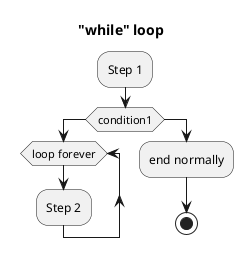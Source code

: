 @startuml
'https://plantuml.com/activity-diagram-beta

title "while" loop
:Step 1;
if (condition1) then
  while (loop forever)
   :Step 2;
  endwhile
  -[hidden]->
  detach
else
  :end normally;
  stop
endif

@enduml
